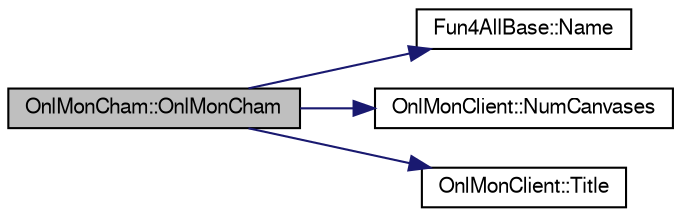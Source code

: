 digraph "OnlMonCham::OnlMonCham"
{
  bgcolor="transparent";
  edge [fontname="FreeSans",fontsize="10",labelfontname="FreeSans",labelfontsize="10"];
  node [fontname="FreeSans",fontsize="10",shape=record];
  rankdir="LR";
  Node1 [label="OnlMonCham::OnlMonCham",height=0.2,width=0.4,color="black", fillcolor="grey75", style="filled" fontcolor="black"];
  Node1 -> Node2 [color="midnightblue",fontsize="10",style="solid",fontname="FreeSans"];
  Node2 [label="Fun4AllBase::Name",height=0.2,width=0.4,color="black",URL="$d5/dec/classFun4AllBase.html#a41f9ac377743d046f590617fd6f4f0ed",tooltip="Returns the name of this module. "];
  Node1 -> Node3 [color="midnightblue",fontsize="10",style="solid",fontname="FreeSans"];
  Node3 [label="OnlMonClient::NumCanvases",height=0.2,width=0.4,color="black",URL="$d9/d62/classOnlMonClient.html#a9291a22f516ea38a805ad11726ddb38d"];
  Node1 -> Node4 [color="midnightblue",fontsize="10",style="solid",fontname="FreeSans"];
  Node4 [label="OnlMonClient::Title",height=0.2,width=0.4,color="black",URL="$d9/d62/classOnlMonClient.html#a5f72e7aa45de26872b40a05a0f5d8aee"];
}
